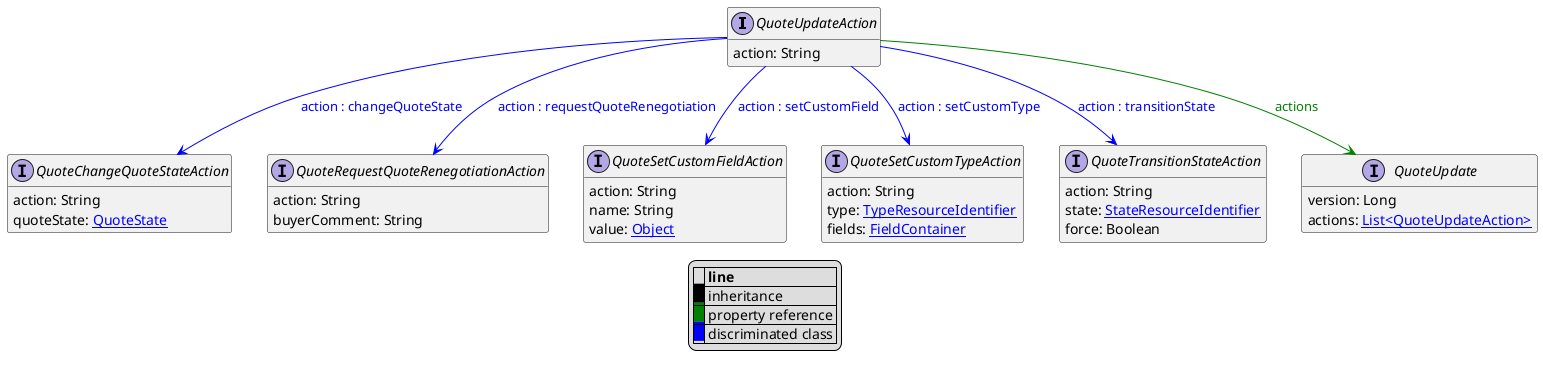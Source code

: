 @startuml

hide empty fields
hide empty methods
legend
|= |= line |
|<back:black>   </back>| inheritance |
|<back:green>   </back>| property reference |
|<back:blue>   </back>| discriminated class |
endlegend
interface QuoteUpdateAction [[QuoteUpdateAction.svg]]  {
    action: String
}


interface QuoteChangeQuoteStateAction [[QuoteChangeQuoteStateAction.svg]]  {
    action: String
    quoteState: [[QuoteState.svg QuoteState]]
}
interface QuoteRequestQuoteRenegotiationAction [[QuoteRequestQuoteRenegotiationAction.svg]]  {
    action: String
    buyerComment: String
}
interface QuoteSetCustomFieldAction [[QuoteSetCustomFieldAction.svg]]  {
    action: String
    name: String
    value: [[Object.svg Object]]
}
interface QuoteSetCustomTypeAction [[QuoteSetCustomTypeAction.svg]]  {
    action: String
    type: [[TypeResourceIdentifier.svg TypeResourceIdentifier]]
    fields: [[FieldContainer.svg FieldContainer]]
}
interface QuoteTransitionStateAction [[QuoteTransitionStateAction.svg]]  {
    action: String
    state: [[StateResourceIdentifier.svg StateResourceIdentifier]]
    force: Boolean
}
interface QuoteUpdate [[QuoteUpdate.svg]]  {
    version: Long
    actions: [[QuoteUpdateAction.svg List<QuoteUpdateAction>]]
}
QuoteUpdateAction --> QuoteChangeQuoteStateAction #blue;text:blue : "action : changeQuoteState"
QuoteUpdateAction --> QuoteRequestQuoteRenegotiationAction #blue;text:blue : "action : requestQuoteRenegotiation"
QuoteUpdateAction --> QuoteSetCustomFieldAction #blue;text:blue : "action : setCustomField"
QuoteUpdateAction --> QuoteSetCustomTypeAction #blue;text:blue : "action : setCustomType"
QuoteUpdateAction --> QuoteTransitionStateAction #blue;text:blue : "action : transitionState"
QuoteUpdateAction --> QuoteUpdate #green;text:green : "actions"
@enduml
